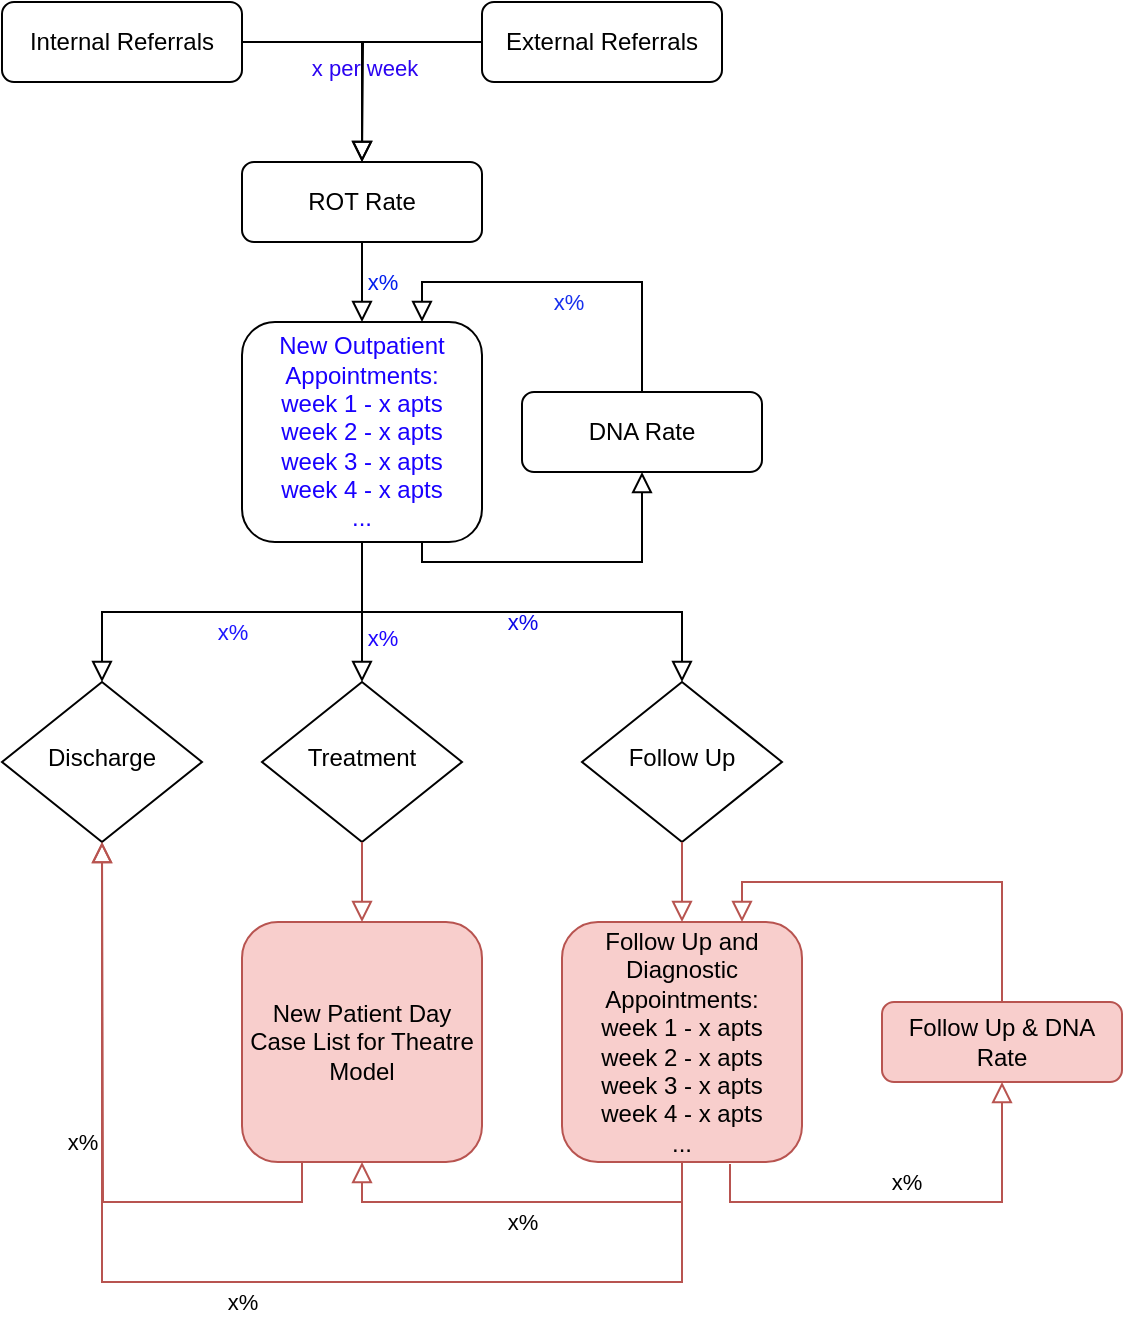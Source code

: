 <mxfile version="26.2.13">
  <diagram id="C5RBs43oDa-KdzZeNtuy" name="Page-1">
    <mxGraphModel dx="1420" dy="790" grid="1" gridSize="10" guides="1" tooltips="1" connect="1" arrows="1" fold="1" page="1" pageScale="1" pageWidth="827" pageHeight="1169" math="0" shadow="0">
      <root>
        <mxCell id="WIyWlLk6GJQsqaUBKTNV-0" />
        <mxCell id="WIyWlLk6GJQsqaUBKTNV-1" parent="WIyWlLk6GJQsqaUBKTNV-0" />
        <mxCell id="WIyWlLk6GJQsqaUBKTNV-2" value="&lt;div&gt;&lt;br&gt;&lt;/div&gt;&lt;div&gt;&lt;br&gt;&lt;/div&gt;&lt;div&gt;x per week&lt;/div&gt;" style="rounded=0;html=1;jettySize=auto;orthogonalLoop=1;fontSize=11;endArrow=block;endFill=0;endSize=8;strokeWidth=1;shadow=0;labelBackgroundColor=none;edgeStyle=orthogonalEdgeStyle;fontColor=light-dark(#2b04f1, #ededed);" parent="WIyWlLk6GJQsqaUBKTNV-1" source="WIyWlLk6GJQsqaUBKTNV-3" edge="1">
          <mxGeometry relative="1" as="geometry">
            <mxPoint x="220" y="120" as="targetPoint" />
          </mxGeometry>
        </mxCell>
        <mxCell id="WIyWlLk6GJQsqaUBKTNV-3" value="Internal Referrals" style="rounded=1;whiteSpace=wrap;html=1;fontSize=12;glass=0;strokeWidth=1;shadow=0;" parent="WIyWlLk6GJQsqaUBKTNV-1" vertex="1">
          <mxGeometry x="40" y="40" width="120" height="40" as="geometry" />
        </mxCell>
        <mxCell id="WIyWlLk6GJQsqaUBKTNV-5" value="" style="edgeStyle=orthogonalEdgeStyle;rounded=0;html=1;jettySize=auto;orthogonalLoop=1;fontSize=11;endArrow=block;endFill=0;endSize=8;strokeWidth=1;shadow=0;labelBackgroundColor=none;exitX=0.75;exitY=1;exitDx=0;exitDy=0;entryX=0.5;entryY=1;entryDx=0;entryDy=0;" parent="WIyWlLk6GJQsqaUBKTNV-1" source="8ttwgrYJxBtaAfvwLg7a-2" target="8ttwgrYJxBtaAfvwLg7a-3" edge="1">
          <mxGeometry y="10" relative="1" as="geometry">
            <mxPoint as="offset" />
            <mxPoint x="760" y="170" as="sourcePoint" />
            <mxPoint x="470" y="100" as="targetPoint" />
            <Array as="points">
              <mxPoint x="250" y="320" />
              <mxPoint x="360" y="320" />
            </Array>
          </mxGeometry>
        </mxCell>
        <mxCell id="WIyWlLk6GJQsqaUBKTNV-6" value="Discharge" style="rhombus;whiteSpace=wrap;html=1;shadow=0;fontFamily=Helvetica;fontSize=12;align=center;strokeWidth=1;spacing=6;spacingTop=-4;" parent="WIyWlLk6GJQsqaUBKTNV-1" vertex="1">
          <mxGeometry x="40" y="380" width="100" height="80" as="geometry" />
        </mxCell>
        <mxCell id="8ttwgrYJxBtaAfvwLg7a-0" value="External Referrals" style="rounded=1;whiteSpace=wrap;html=1;fontSize=12;glass=0;strokeWidth=1;shadow=0;" vertex="1" parent="WIyWlLk6GJQsqaUBKTNV-1">
          <mxGeometry x="280" y="40" width="120" height="40" as="geometry" />
        </mxCell>
        <mxCell id="8ttwgrYJxBtaAfvwLg7a-1" value="ROT Rate" style="rounded=1;whiteSpace=wrap;html=1;fontSize=12;glass=0;strokeWidth=1;shadow=0;" vertex="1" parent="WIyWlLk6GJQsqaUBKTNV-1">
          <mxGeometry x="160" y="120" width="120" height="40" as="geometry" />
        </mxCell>
        <mxCell id="8ttwgrYJxBtaAfvwLg7a-2" value="New Outpatient Appointments:&lt;br&gt;week 1 - x apts&lt;div&gt;week 2 - x apts&lt;/div&gt;&lt;div&gt;week 3 - x apts&lt;/div&gt;&lt;div&gt;week 4 - x apts&lt;/div&gt;&lt;div&gt;...&lt;/div&gt;" style="rounded=1;whiteSpace=wrap;html=1;fontSize=12;glass=0;strokeWidth=1;shadow=0;fontColor=#1900FF;" vertex="1" parent="WIyWlLk6GJQsqaUBKTNV-1">
          <mxGeometry x="160" y="200" width="120" height="110" as="geometry" />
        </mxCell>
        <mxCell id="8ttwgrYJxBtaAfvwLg7a-3" value="DNA Rate" style="rounded=1;whiteSpace=wrap;html=1;fontSize=12;glass=0;strokeWidth=1;shadow=0;" vertex="1" parent="WIyWlLk6GJQsqaUBKTNV-1">
          <mxGeometry x="300" y="235" width="120" height="40" as="geometry" />
        </mxCell>
        <mxCell id="8ttwgrYJxBtaAfvwLg7a-4" value="Treatment" style="rhombus;whiteSpace=wrap;html=1;shadow=0;fontFamily=Helvetica;fontSize=12;align=center;strokeWidth=1;spacing=6;spacingTop=-4;" vertex="1" parent="WIyWlLk6GJQsqaUBKTNV-1">
          <mxGeometry x="170" y="380" width="100" height="80" as="geometry" />
        </mxCell>
        <mxCell id="8ttwgrYJxBtaAfvwLg7a-5" value="Follow Up" style="rhombus;whiteSpace=wrap;html=1;shadow=0;fontFamily=Helvetica;fontSize=12;align=center;strokeWidth=1;spacing=6;spacingTop=-4;" vertex="1" parent="WIyWlLk6GJQsqaUBKTNV-1">
          <mxGeometry x="330" y="380" width="100" height="80" as="geometry" />
        </mxCell>
        <mxCell id="8ttwgrYJxBtaAfvwLg7a-6" value="x%" style="edgeStyle=orthogonalEdgeStyle;rounded=0;html=1;jettySize=auto;orthogonalLoop=1;fontSize=11;endArrow=block;endFill=0;endSize=8;strokeWidth=1;shadow=0;labelBackgroundColor=none;exitX=0.5;exitY=1;exitDx=0;exitDy=0;entryX=0.5;entryY=0;entryDx=0;entryDy=0;fontColor=light-dark(#021eed, #ededed);" edge="1" parent="WIyWlLk6GJQsqaUBKTNV-1" source="8ttwgrYJxBtaAfvwLg7a-1" target="8ttwgrYJxBtaAfvwLg7a-2">
          <mxGeometry y="10" relative="1" as="geometry">
            <mxPoint as="offset" />
            <mxPoint x="770" y="180" as="sourcePoint" />
            <mxPoint x="480" y="110" as="targetPoint" />
          </mxGeometry>
        </mxCell>
        <mxCell id="8ttwgrYJxBtaAfvwLg7a-7" value="" style="edgeStyle=orthogonalEdgeStyle;rounded=0;html=1;jettySize=auto;orthogonalLoop=1;fontSize=11;endArrow=block;endFill=0;endSize=8;strokeWidth=1;shadow=0;labelBackgroundColor=none;exitX=0;exitY=0.5;exitDx=0;exitDy=0;entryX=0.5;entryY=0;entryDx=0;entryDy=0;" edge="1" parent="WIyWlLk6GJQsqaUBKTNV-1" source="8ttwgrYJxBtaAfvwLg7a-0" target="8ttwgrYJxBtaAfvwLg7a-1">
          <mxGeometry y="10" relative="1" as="geometry">
            <mxPoint as="offset" />
            <mxPoint x="780" y="190" as="sourcePoint" />
            <mxPoint x="490" y="120" as="targetPoint" />
          </mxGeometry>
        </mxCell>
        <mxCell id="8ttwgrYJxBtaAfvwLg7a-8" value="x%" style="edgeStyle=orthogonalEdgeStyle;rounded=0;html=1;jettySize=auto;orthogonalLoop=1;fontSize=11;endArrow=block;endFill=0;endSize=8;strokeWidth=1;shadow=0;labelBackgroundColor=none;exitX=0.5;exitY=0;exitDx=0;exitDy=0;entryX=0.75;entryY=0;entryDx=0;entryDy=0;fontColor=light-dark(#1730ee, #ededed);" edge="1" parent="WIyWlLk6GJQsqaUBKTNV-1" source="8ttwgrYJxBtaAfvwLg7a-3" target="8ttwgrYJxBtaAfvwLg7a-2">
          <mxGeometry y="10" relative="1" as="geometry">
            <mxPoint as="offset" />
            <mxPoint x="260" y="320" as="sourcePoint" />
            <mxPoint x="380" y="285" as="targetPoint" />
            <Array as="points">
              <mxPoint x="360" y="180" />
              <mxPoint x="250" y="180" />
            </Array>
          </mxGeometry>
        </mxCell>
        <mxCell id="8ttwgrYJxBtaAfvwLg7a-9" value="x%" style="edgeStyle=orthogonalEdgeStyle;rounded=0;html=1;jettySize=auto;orthogonalLoop=1;fontSize=11;endArrow=block;endFill=0;endSize=8;strokeWidth=1;shadow=0;labelBackgroundColor=none;exitX=0.5;exitY=1;exitDx=0;exitDy=0;entryX=0.5;entryY=0;entryDx=0;entryDy=0;fontColor=light-dark(#0c08e7, #ededed);" edge="1" parent="WIyWlLk6GJQsqaUBKTNV-1" source="8ttwgrYJxBtaAfvwLg7a-2" target="8ttwgrYJxBtaAfvwLg7a-5">
          <mxGeometry y="-5" relative="1" as="geometry">
            <mxPoint as="offset" />
            <mxPoint x="260" y="320" as="sourcePoint" />
            <mxPoint x="380" y="285" as="targetPoint" />
          </mxGeometry>
        </mxCell>
        <mxCell id="8ttwgrYJxBtaAfvwLg7a-10" value="&lt;div&gt;&lt;br&gt;&lt;/div&gt;&lt;div&gt;&lt;br&gt;&lt;/div&gt;&lt;div&gt;x%&lt;/div&gt;" style="edgeStyle=orthogonalEdgeStyle;rounded=0;html=1;jettySize=auto;orthogonalLoop=1;fontSize=11;endArrow=block;endFill=0;endSize=8;strokeWidth=1;shadow=0;labelBackgroundColor=none;exitX=0.5;exitY=1;exitDx=0;exitDy=0;entryX=0.5;entryY=0;entryDx=0;entryDy=0;fontColor=#1E05FF;" edge="1" parent="WIyWlLk6GJQsqaUBKTNV-1" source="8ttwgrYJxBtaAfvwLg7a-2" target="8ttwgrYJxBtaAfvwLg7a-4">
          <mxGeometry y="10" relative="1" as="geometry">
            <mxPoint as="offset" />
            <mxPoint x="270" y="330" as="sourcePoint" />
            <mxPoint x="390" y="295" as="targetPoint" />
          </mxGeometry>
        </mxCell>
        <mxCell id="8ttwgrYJxBtaAfvwLg7a-11" value="x%" style="edgeStyle=orthogonalEdgeStyle;rounded=0;html=1;jettySize=auto;orthogonalLoop=1;fontSize=11;endArrow=block;endFill=0;endSize=8;strokeWidth=1;shadow=0;labelBackgroundColor=none;exitX=0.5;exitY=1;exitDx=0;exitDy=0;entryX=0.5;entryY=0;entryDx=0;entryDy=0;fontColor=#1E16FF;" edge="1" parent="WIyWlLk6GJQsqaUBKTNV-1" source="8ttwgrYJxBtaAfvwLg7a-2" target="WIyWlLk6GJQsqaUBKTNV-6">
          <mxGeometry y="10" relative="1" as="geometry">
            <mxPoint as="offset" />
            <mxPoint x="280" y="340" as="sourcePoint" />
            <mxPoint x="400" y="305" as="targetPoint" />
          </mxGeometry>
        </mxCell>
        <mxCell id="8ttwgrYJxBtaAfvwLg7a-12" value="New Patient Day Case List for Theatre Model" style="rounded=1;whiteSpace=wrap;html=1;fontSize=12;glass=0;strokeWidth=1;shadow=0;fillColor=#f8cecc;strokeColor=#b85450;" vertex="1" parent="WIyWlLk6GJQsqaUBKTNV-1">
          <mxGeometry x="160" y="500" width="120" height="120" as="geometry" />
        </mxCell>
        <mxCell id="8ttwgrYJxBtaAfvwLg7a-13" value="Follow Up and Diagnostic Appointments:&lt;br&gt;week 1 - x apts&lt;div&gt;week 2 - x apts&lt;/div&gt;&lt;div&gt;week 3 - x apts&lt;/div&gt;&lt;div&gt;week 4 - x apts&lt;/div&gt;&lt;div&gt;...&lt;/div&gt;" style="rounded=1;whiteSpace=wrap;html=1;fontSize=12;glass=0;strokeWidth=1;shadow=0;fillColor=#f8cecc;strokeColor=#b85450;" vertex="1" parent="WIyWlLk6GJQsqaUBKTNV-1">
          <mxGeometry x="320" y="500" width="120" height="120" as="geometry" />
        </mxCell>
        <mxCell id="8ttwgrYJxBtaAfvwLg7a-15" value="" style="edgeStyle=orthogonalEdgeStyle;rounded=0;html=1;jettySize=auto;orthogonalLoop=1;fontSize=11;endArrow=block;endFill=0;endSize=8;strokeWidth=1;shadow=0;labelBackgroundColor=none;exitX=0.5;exitY=1;exitDx=0;exitDy=0;fillColor=#f8cecc;strokeColor=#b85450;" edge="1" parent="WIyWlLk6GJQsqaUBKTNV-1" source="8ttwgrYJxBtaAfvwLg7a-5" target="8ttwgrYJxBtaAfvwLg7a-13">
          <mxGeometry y="10" relative="1" as="geometry">
            <mxPoint as="offset" />
            <mxPoint x="310" y="570" as="sourcePoint" />
            <mxPoint x="470" y="640" as="targetPoint" />
          </mxGeometry>
        </mxCell>
        <mxCell id="8ttwgrYJxBtaAfvwLg7a-16" value="" style="edgeStyle=orthogonalEdgeStyle;rounded=0;html=1;jettySize=auto;orthogonalLoop=1;fontSize=11;endArrow=block;endFill=0;endSize=8;strokeWidth=1;shadow=0;labelBackgroundColor=none;exitX=0.5;exitY=1;exitDx=0;exitDy=0;entryX=0.5;entryY=0;entryDx=0;entryDy=0;fillColor=#f8cecc;strokeColor=#b85450;" edge="1" parent="WIyWlLk6GJQsqaUBKTNV-1" source="8ttwgrYJxBtaAfvwLg7a-4" target="8ttwgrYJxBtaAfvwLg7a-12">
          <mxGeometry y="10" relative="1" as="geometry">
            <mxPoint as="offset" />
            <mxPoint x="320" y="580" as="sourcePoint" />
            <mxPoint x="220" y="500" as="targetPoint" />
          </mxGeometry>
        </mxCell>
        <mxCell id="8ttwgrYJxBtaAfvwLg7a-18" value="x%" style="edgeStyle=orthogonalEdgeStyle;rounded=0;html=1;jettySize=auto;orthogonalLoop=1;fontSize=11;endArrow=block;endFill=0;endSize=8;strokeWidth=1;shadow=0;labelBackgroundColor=none;exitX=0.5;exitY=1;exitDx=0;exitDy=0;entryX=0.5;entryY=1;entryDx=0;entryDy=0;fillColor=#f8cecc;strokeColor=#b85450;" edge="1" parent="WIyWlLk6GJQsqaUBKTNV-1" source="8ttwgrYJxBtaAfvwLg7a-13" target="8ttwgrYJxBtaAfvwLg7a-12">
          <mxGeometry y="10" relative="1" as="geometry">
            <mxPoint as="offset" />
            <mxPoint x="390" y="470" as="sourcePoint" />
            <mxPoint x="390" y="510" as="targetPoint" />
          </mxGeometry>
        </mxCell>
        <mxCell id="8ttwgrYJxBtaAfvwLg7a-19" value="x%" style="edgeStyle=orthogonalEdgeStyle;rounded=0;html=1;jettySize=auto;orthogonalLoop=1;fontSize=11;endArrow=block;endFill=0;endSize=8;strokeWidth=1;shadow=0;labelBackgroundColor=none;exitX=0.5;exitY=1;exitDx=0;exitDy=0;entryX=0.5;entryY=1;entryDx=0;entryDy=0;fillColor=#f8cecc;strokeColor=#b85450;" edge="1" parent="WIyWlLk6GJQsqaUBKTNV-1" source="8ttwgrYJxBtaAfvwLg7a-13" target="WIyWlLk6GJQsqaUBKTNV-6">
          <mxGeometry x="-0.018" y="10" relative="1" as="geometry">
            <mxPoint as="offset" />
            <mxPoint x="520" y="460" as="sourcePoint" />
            <mxPoint x="520" y="500" as="targetPoint" />
            <Array as="points">
              <mxPoint x="380" y="680" />
              <mxPoint x="90" y="680" />
            </Array>
          </mxGeometry>
        </mxCell>
        <mxCell id="8ttwgrYJxBtaAfvwLg7a-20" value="" style="edgeStyle=orthogonalEdgeStyle;rounded=0;html=1;jettySize=auto;orthogonalLoop=1;fontSize=11;endArrow=block;endFill=0;endSize=8;strokeWidth=1;shadow=0;labelBackgroundColor=none;exitX=0.5;exitY=0;exitDx=0;exitDy=0;entryX=0.75;entryY=0;entryDx=0;entryDy=0;fillColor=#f8cecc;strokeColor=#b85450;" edge="1" parent="WIyWlLk6GJQsqaUBKTNV-1" source="8ttwgrYJxBtaAfvwLg7a-22" target="8ttwgrYJxBtaAfvwLg7a-13">
          <mxGeometry y="10" relative="1" as="geometry">
            <mxPoint as="offset" />
            <mxPoint x="540" y="480" as="sourcePoint" />
            <mxPoint x="540" y="520" as="targetPoint" />
            <Array as="points">
              <mxPoint x="540" y="480" />
              <mxPoint x="410" y="480" />
            </Array>
          </mxGeometry>
        </mxCell>
        <mxCell id="8ttwgrYJxBtaAfvwLg7a-21" value="x%" style="edgeStyle=orthogonalEdgeStyle;rounded=0;html=1;jettySize=auto;orthogonalLoop=1;fontSize=11;endArrow=block;endFill=0;endSize=8;strokeWidth=1;shadow=0;labelBackgroundColor=none;exitX=0.7;exitY=1.008;exitDx=0;exitDy=0;exitPerimeter=0;entryX=0.5;entryY=1;entryDx=0;entryDy=0;fillColor=#f8cecc;strokeColor=#b85450;" edge="1" parent="WIyWlLk6GJQsqaUBKTNV-1" source="8ttwgrYJxBtaAfvwLg7a-13" target="8ttwgrYJxBtaAfvwLg7a-22">
          <mxGeometry y="10" relative="1" as="geometry">
            <mxPoint as="offset" />
            <mxPoint x="630" y="430" as="sourcePoint" />
            <mxPoint x="630" y="470" as="targetPoint" />
          </mxGeometry>
        </mxCell>
        <mxCell id="8ttwgrYJxBtaAfvwLg7a-22" value="Follow Up &amp;amp; DNA Rate" style="rounded=1;whiteSpace=wrap;html=1;fontSize=12;glass=0;strokeWidth=1;shadow=0;fillColor=#f8cecc;strokeColor=#b85450;" vertex="1" parent="WIyWlLk6GJQsqaUBKTNV-1">
          <mxGeometry x="480" y="540" width="120" height="40" as="geometry" />
        </mxCell>
        <mxCell id="8ttwgrYJxBtaAfvwLg7a-23" value="x%" style="edgeStyle=orthogonalEdgeStyle;rounded=0;html=1;jettySize=auto;orthogonalLoop=1;fontSize=11;endArrow=block;endFill=0;endSize=8;strokeWidth=1;shadow=0;labelBackgroundColor=none;exitX=0.25;exitY=1;exitDx=0;exitDy=0;fillColor=#f8cecc;strokeColor=#b85450;" edge="1" parent="WIyWlLk6GJQsqaUBKTNV-1" source="8ttwgrYJxBtaAfvwLg7a-12">
          <mxGeometry y="10" relative="1" as="geometry">
            <mxPoint as="offset" />
            <mxPoint x="390" y="630" as="sourcePoint" />
            <mxPoint x="90" y="460" as="targetPoint" />
          </mxGeometry>
        </mxCell>
      </root>
    </mxGraphModel>
  </diagram>
</mxfile>
